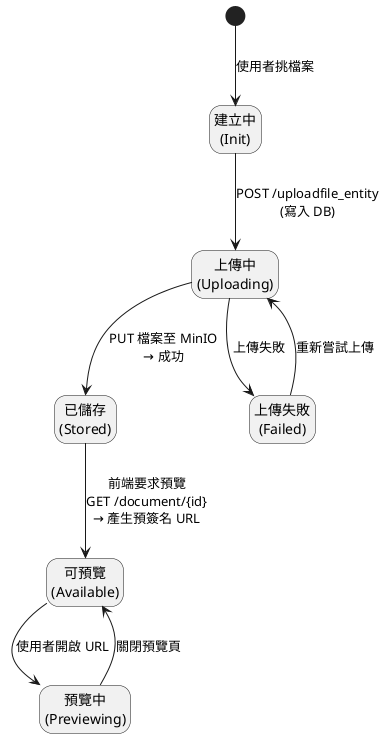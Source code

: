 @startuml

hide empty description

[*] --> Init : 使用者挑檔案
state "建立中\n(Init)" as Init <<inprogress>>

Init --> Uploading : POST /uploadfile_entity\n(寫入 DB)
state "上傳中\n(Uploading)" as Uploading <<inprogress>>

Uploading --> Stored : PUT 檔案至 MinIO\n→ 成功
Uploading --> Failed : 上傳失敗
state "上傳失敗\n(Failed)" as Failed <<error>>
Failed --> Uploading : 重新嘗試上傳

state "已儲存\n(Stored)" as Stored <<stored>>

Stored --> Available : 前端要求預覽\nGET /document/{id}\n→ 產生預簽名 URL
state "可預覽\n(Available)" as Available <<ready>>

Available --> Previewing : 使用者開啟 URL
state "預覽中\n(Previewing)" as Previewing <<preview>>
Previewing --> Available : 關閉預覽頁

@enduml
